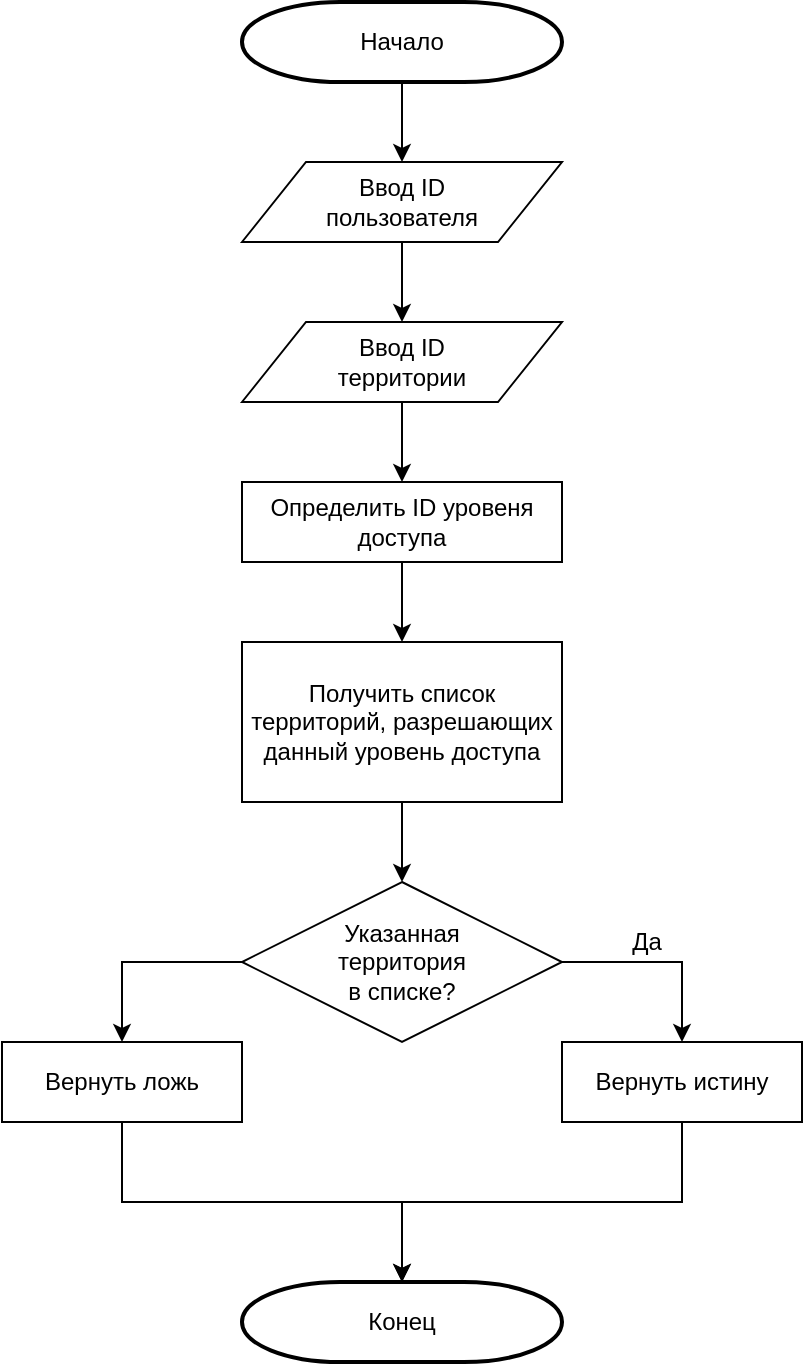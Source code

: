 <mxfile version="11.2.3" type="device" pages="1"><diagram id="yVVUTsEOf4FtN3ilJVeX" name="Page-1"><mxGraphModel dx="1662" dy="793" grid="1" gridSize="10" guides="1" tooltips="1" connect="1" arrows="1" fold="1" page="1" pageScale="1" pageWidth="827" pageHeight="1169" math="0" shadow="0"><root><mxCell id="0"/><mxCell id="1" parent="0"/><mxCell id="X_bk3OUpSKKiSXgv2V6A-6" value="" style="edgeStyle=orthogonalEdgeStyle;rounded=0;orthogonalLoop=1;jettySize=auto;html=1;" edge="1" parent="1" source="X_bk3OUpSKKiSXgv2V6A-1" target="X_bk3OUpSKKiSXgv2V6A-5"><mxGeometry relative="1" as="geometry"/></mxCell><mxCell id="X_bk3OUpSKKiSXgv2V6A-1" value="&lt;div&gt;Начало&lt;/div&gt;" style="strokeWidth=2;html=1;shape=mxgraph.flowchart.terminator;whiteSpace=wrap;" vertex="1" parent="1"><mxGeometry x="320" y="40" width="160" height="40" as="geometry"/></mxCell><mxCell id="X_bk3OUpSKKiSXgv2V6A-14" value="" style="edgeStyle=orthogonalEdgeStyle;rounded=0;orthogonalLoop=1;jettySize=auto;html=1;" edge="1" parent="1" source="X_bk3OUpSKKiSXgv2V6A-5" target="X_bk3OUpSKKiSXgv2V6A-13"><mxGeometry relative="1" as="geometry"/></mxCell><mxCell id="X_bk3OUpSKKiSXgv2V6A-5" value="&lt;div&gt;Ввод ID&lt;/div&gt;&lt;div&gt;пользователя&lt;br&gt;&lt;/div&gt;" style="shape=parallelogram;perimeter=parallelogramPerimeter;whiteSpace=wrap;html=1;" vertex="1" parent="1"><mxGeometry x="320" y="120" width="160" height="40" as="geometry"/></mxCell><mxCell id="X_bk3OUpSKKiSXgv2V6A-7" value="&lt;div&gt;Определить ID уровеня&lt;/div&gt;&lt;div&gt;доступа&lt;br&gt;&lt;/div&gt;" style="rounded=0;whiteSpace=wrap;html=1;" vertex="1" parent="1"><mxGeometry x="320" y="280" width="160" height="40" as="geometry"/></mxCell><mxCell id="X_bk3OUpSKKiSXgv2V6A-12" value="" style="edgeStyle=orthogonalEdgeStyle;rounded=0;orthogonalLoop=1;jettySize=auto;html=1;exitX=0.5;exitY=1;exitDx=0;exitDy=0;" edge="1" parent="1" source="X_bk3OUpSKKiSXgv2V6A-7" target="X_bk3OUpSKKiSXgv2V6A-11"><mxGeometry relative="1" as="geometry"><mxPoint x="400" y="400" as="sourcePoint"/></mxGeometry></mxCell><mxCell id="X_bk3OUpSKKiSXgv2V6A-30" style="edgeStyle=orthogonalEdgeStyle;rounded=0;orthogonalLoop=1;jettySize=auto;html=1;entryX=0.5;entryY=0;entryDx=0;entryDy=0;" edge="1" parent="1" source="X_bk3OUpSKKiSXgv2V6A-11" target="X_bk3OUpSKKiSXgv2V6A-19"><mxGeometry relative="1" as="geometry"/></mxCell><mxCell id="X_bk3OUpSKKiSXgv2V6A-11" value="Получить список территорий, разрешающих данный уровень доступа" style="rounded=0;whiteSpace=wrap;html=1;" vertex="1" parent="1"><mxGeometry x="320" y="360" width="160" height="80" as="geometry"/></mxCell><mxCell id="X_bk3OUpSKKiSXgv2V6A-15" value="" style="edgeStyle=orthogonalEdgeStyle;rounded=0;orthogonalLoop=1;jettySize=auto;html=1;" edge="1" parent="1" source="X_bk3OUpSKKiSXgv2V6A-13" target="X_bk3OUpSKKiSXgv2V6A-7"><mxGeometry relative="1" as="geometry"/></mxCell><mxCell id="X_bk3OUpSKKiSXgv2V6A-13" value="&lt;div&gt;Ввод ID&lt;/div&gt;&lt;div&gt;территории&lt;br&gt;&lt;/div&gt;" style="shape=parallelogram;perimeter=parallelogramPerimeter;whiteSpace=wrap;html=1;" vertex="1" parent="1"><mxGeometry x="320" y="200" width="160" height="40" as="geometry"/></mxCell><mxCell id="X_bk3OUpSKKiSXgv2V6A-22" value="" style="edgeStyle=orthogonalEdgeStyle;rounded=0;orthogonalLoop=1;jettySize=auto;html=1;entryX=0.5;entryY=0;entryDx=0;entryDy=0;" edge="1" parent="1" source="X_bk3OUpSKKiSXgv2V6A-19" target="X_bk3OUpSKKiSXgv2V6A-20"><mxGeometry relative="1" as="geometry"><mxPoint x="560" y="520" as="targetPoint"/><Array as="points"><mxPoint x="540" y="520"/></Array></mxGeometry></mxCell><mxCell id="X_bk3OUpSKKiSXgv2V6A-23" value="&lt;div&gt;Да&lt;/div&gt;" style="text;html=1;resizable=0;points=[];align=center;verticalAlign=middle;labelBackgroundColor=#ffffff;" vertex="1" connectable="0" parent="X_bk3OUpSKKiSXgv2V6A-22"><mxGeometry x="-0.1" y="-3" relative="1" as="geometry"><mxPoint x="-3" y="-13" as="offset"/></mxGeometry></mxCell><mxCell id="X_bk3OUpSKKiSXgv2V6A-25" style="edgeStyle=orthogonalEdgeStyle;rounded=0;orthogonalLoop=1;jettySize=auto;html=1;entryX=0.5;entryY=0;entryDx=0;entryDy=0;" edge="1" parent="1" source="X_bk3OUpSKKiSXgv2V6A-19" target="X_bk3OUpSKKiSXgv2V6A-24"><mxGeometry relative="1" as="geometry"><Array as="points"><mxPoint x="260" y="520"/></Array></mxGeometry></mxCell><mxCell id="X_bk3OUpSKKiSXgv2V6A-19" value="&lt;div&gt;Указанная&lt;/div&gt;&lt;div&gt; территория&lt;/div&gt;&lt;div&gt;в списке?&lt;br&gt;&lt;/div&gt;" style="rhombus;whiteSpace=wrap;html=1;" vertex="1" parent="1"><mxGeometry x="320" y="480" width="160" height="80" as="geometry"/></mxCell><mxCell id="X_bk3OUpSKKiSXgv2V6A-29" style="edgeStyle=orthogonalEdgeStyle;rounded=0;orthogonalLoop=1;jettySize=auto;html=1;entryX=0.5;entryY=0;entryDx=0;entryDy=0;entryPerimeter=0;" edge="1" parent="1" source="X_bk3OUpSKKiSXgv2V6A-20" target="X_bk3OUpSKKiSXgv2V6A-27"><mxGeometry relative="1" as="geometry"/></mxCell><mxCell id="X_bk3OUpSKKiSXgv2V6A-20" value="Вернуть истину" style="rounded=0;whiteSpace=wrap;html=1;" vertex="1" parent="1"><mxGeometry x="480" y="560" width="120" height="40" as="geometry"/></mxCell><mxCell id="X_bk3OUpSKKiSXgv2V6A-28" style="edgeStyle=orthogonalEdgeStyle;rounded=0;orthogonalLoop=1;jettySize=auto;html=1;entryX=0.5;entryY=0;entryDx=0;entryDy=0;entryPerimeter=0;" edge="1" parent="1" source="X_bk3OUpSKKiSXgv2V6A-24" target="X_bk3OUpSKKiSXgv2V6A-27"><mxGeometry relative="1" as="geometry"/></mxCell><mxCell id="X_bk3OUpSKKiSXgv2V6A-24" value="Вернуть ложь" style="rounded=0;whiteSpace=wrap;html=1;" vertex="1" parent="1"><mxGeometry x="200" y="560" width="120" height="40" as="geometry"/></mxCell><mxCell id="X_bk3OUpSKKiSXgv2V6A-27" value="Конец" style="strokeWidth=2;html=1;shape=mxgraph.flowchart.terminator;whiteSpace=wrap;" vertex="1" parent="1"><mxGeometry x="320" y="680" width="160" height="40" as="geometry"/></mxCell></root></mxGraphModel></diagram></mxfile>